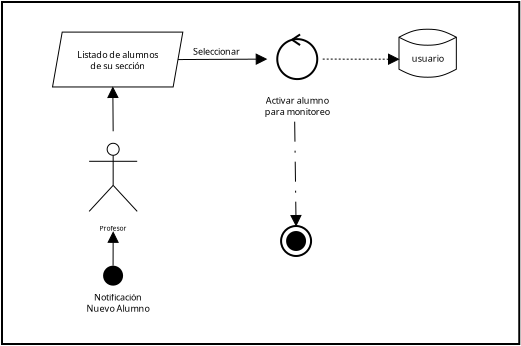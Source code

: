 <?xml version="1.0" encoding="UTF-8"?>
<dia:diagram xmlns:dia="http://www.lysator.liu.se/~alla/dia/">
  <dia:layer name="Fondo" visible="true" active="true">
    <dia:group>
      <dia:object type="Standard - Box" version="0" id="O0">
        <dia:attribute name="obj_pos">
          <dia:point val="0.163,0.167"/>
        </dia:attribute>
        <dia:attribute name="obj_bb">
          <dia:rectangle val="0.113,0.117;26.075,17.317"/>
        </dia:attribute>
        <dia:attribute name="elem_corner">
          <dia:point val="0.163,0.167"/>
        </dia:attribute>
        <dia:attribute name="elem_width">
          <dia:real val="25.863"/>
        </dia:attribute>
        <dia:attribute name="elem_height">
          <dia:real val="17.1"/>
        </dia:attribute>
        <dia:attribute name="show_background">
          <dia:boolean val="true"/>
        </dia:attribute>
      </dia:object>
      <dia:group>
        <dia:object type="UML - Actor" version="0" id="O1">
          <dia:attribute name="obj_pos">
            <dia:point val="5.721,9.144"/>
          </dia:attribute>
          <dia:attribute name="obj_bb">
            <dia:rectangle val="4.421,6.58;7.021,11.709"/>
          </dia:attribute>
          <dia:attribute name="meta">
            <dia:composite type="dict"/>
          </dia:attribute>
          <dia:attribute name="elem_corner">
            <dia:point val="4.471,6.63"/>
          </dia:attribute>
          <dia:attribute name="elem_width">
            <dia:real val="2.5"/>
          </dia:attribute>
          <dia:attribute name="elem_height">
            <dia:real val="5.03"/>
          </dia:attribute>
          <dia:attribute name="line_width">
            <dia:real val="0.05"/>
          </dia:attribute>
          <dia:attribute name="line_colour">
            <dia:color val="#000000"/>
          </dia:attribute>
          <dia:attribute name="fill_colour">
            <dia:color val="#ffffff"/>
          </dia:attribute>
          <dia:attribute name="text">
            <dia:composite type="text">
              <dia:attribute name="string">
                <dia:string>#Profesor#</dia:string>
              </dia:attribute>
              <dia:attribute name="font">
                <dia:font family="sans" style="0" name="Helvetica"/>
              </dia:attribute>
              <dia:attribute name="height">
                <dia:real val="0.423"/>
              </dia:attribute>
              <dia:attribute name="pos">
                <dia:point val="5.721,11.573"/>
              </dia:attribute>
              <dia:attribute name="color">
                <dia:color val="#000000"/>
              </dia:attribute>
              <dia:attribute name="alignment">
                <dia:enum val="1"/>
              </dia:attribute>
            </dia:composite>
          </dia:attribute>
        </dia:object>
        <dia:object type="Flowchart - Parallelogram" version="0" id="O2">
          <dia:attribute name="obj_pos">
            <dia:point val="2.689,1.673"/>
          </dia:attribute>
          <dia:attribute name="obj_bb">
            <dia:rectangle val="2.664,1.648;9.229,4.442"/>
          </dia:attribute>
          <dia:attribute name="elem_corner">
            <dia:point val="2.689,1.673"/>
          </dia:attribute>
          <dia:attribute name="elem_width">
            <dia:real val="6.515"/>
          </dia:attribute>
          <dia:attribute name="elem_height">
            <dia:real val="2.743"/>
          </dia:attribute>
          <dia:attribute name="border_width">
            <dia:real val="0.05"/>
          </dia:attribute>
          <dia:attribute name="show_background">
            <dia:boolean val="true"/>
          </dia:attribute>
          <dia:attribute name="shear_angle">
            <dia:real val="80"/>
          </dia:attribute>
          <dia:attribute name="padding">
            <dia:real val="0.5"/>
          </dia:attribute>
          <dia:attribute name="text">
            <dia:composite type="text">
              <dia:attribute name="string">
                <dia:string>#Listado de alumnos
de su sección#</dia:string>
              </dia:attribute>
              <dia:attribute name="font">
                <dia:font family="sans" style="0" name="Helvetica"/>
              </dia:attribute>
              <dia:attribute name="height">
                <dia:real val="0.564"/>
              </dia:attribute>
              <dia:attribute name="pos">
                <dia:point val="5.946,2.933"/>
              </dia:attribute>
              <dia:attribute name="color">
                <dia:color val="#000000"/>
              </dia:attribute>
              <dia:attribute name="alignment">
                <dia:enum val="1"/>
              </dia:attribute>
            </dia:composite>
          </dia:attribute>
        </dia:object>
        <dia:object type="Standard - Text" version="1" id="O3">
          <dia:attribute name="obj_pos">
            <dia:point val="8.046,6.345"/>
          </dia:attribute>
          <dia:attribute name="obj_bb">
            <dia:rectangle val="8.046,5.705;8.046,6.477"/>
          </dia:attribute>
          <dia:attribute name="text">
            <dia:composite type="text">
              <dia:attribute name="string">
                <dia:string>##</dia:string>
              </dia:attribute>
              <dia:attribute name="font">
                <dia:font family="sans" style="0" name="Helvetica"/>
              </dia:attribute>
              <dia:attribute name="height">
                <dia:real val="0.8"/>
              </dia:attribute>
              <dia:attribute name="pos">
                <dia:point val="8.046,6.345"/>
              </dia:attribute>
              <dia:attribute name="color">
                <dia:color val="#000000"/>
              </dia:attribute>
              <dia:attribute name="alignment">
                <dia:enum val="0"/>
              </dia:attribute>
            </dia:composite>
          </dia:attribute>
          <dia:attribute name="valign">
            <dia:enum val="3"/>
          </dia:attribute>
        </dia:object>
        <dia:object type="Standard - Line" version="0" id="O4">
          <dia:attribute name="obj_pos">
            <dia:point val="5.721,6.63"/>
          </dia:attribute>
          <dia:attribute name="obj_bb">
            <dia:rectangle val="5.418,4.361;5.999,6.655"/>
          </dia:attribute>
          <dia:attribute name="conn_endpoints">
            <dia:point val="5.721,6.63"/>
            <dia:point val="5.704,4.417"/>
          </dia:attribute>
          <dia:attribute name="numcp">
            <dia:int val="1"/>
          </dia:attribute>
          <dia:attribute name="line_width">
            <dia:real val="0.05"/>
          </dia:attribute>
          <dia:attribute name="end_arrow">
            <dia:enum val="3"/>
          </dia:attribute>
          <dia:attribute name="end_arrow_length">
            <dia:real val="0.5"/>
          </dia:attribute>
          <dia:attribute name="end_arrow_width">
            <dia:real val="0.5"/>
          </dia:attribute>
          <dia:connections>
            <dia:connection handle="0" to="O1" connection="1"/>
            <dia:connection handle="1" to="O2" connection="13"/>
          </dia:connections>
        </dia:object>
        <dia:object type="Standard - Line" version="0" id="O5">
          <dia:attribute name="obj_pos">
            <dia:point val="8.962,3.045"/>
          </dia:attribute>
          <dia:attribute name="obj_bb">
            <dia:rectangle val="8.937,2.734;13.453,3.315"/>
          </dia:attribute>
          <dia:attribute name="conn_endpoints">
            <dia:point val="8.962,3.045"/>
            <dia:point val="13.398,3.022"/>
          </dia:attribute>
          <dia:attribute name="numcp">
            <dia:int val="1"/>
          </dia:attribute>
          <dia:attribute name="line_width">
            <dia:real val="0.05"/>
          </dia:attribute>
          <dia:attribute name="end_arrow">
            <dia:enum val="3"/>
          </dia:attribute>
          <dia:attribute name="end_arrow_length">
            <dia:real val="0.5"/>
          </dia:attribute>
          <dia:attribute name="end_arrow_width">
            <dia:real val="0.5"/>
          </dia:attribute>
          <dia:connections>
            <dia:connection handle="0" to="O2" connection="8"/>
            <dia:connection handle="1" to="O8" connection="3"/>
          </dia:connections>
        </dia:object>
        <dia:object type="Standard - Text" version="1" id="O6">
          <dia:attribute name="obj_pos">
            <dia:point val="9.713,2.807"/>
          </dia:attribute>
          <dia:attribute name="obj_bb">
            <dia:rectangle val="9.713,2.355;11.963,2.9"/>
          </dia:attribute>
          <dia:attribute name="text">
            <dia:composite type="text">
              <dia:attribute name="string">
                <dia:string>#Seleccionar#</dia:string>
              </dia:attribute>
              <dia:attribute name="font">
                <dia:font family="sans" style="0" name="Helvetica"/>
              </dia:attribute>
              <dia:attribute name="height">
                <dia:real val="0.564"/>
              </dia:attribute>
              <dia:attribute name="pos">
                <dia:point val="9.713,2.807"/>
              </dia:attribute>
              <dia:attribute name="color">
                <dia:color val="#000000"/>
              </dia:attribute>
              <dia:attribute name="alignment">
                <dia:enum val="0"/>
              </dia:attribute>
            </dia:composite>
          </dia:attribute>
          <dia:attribute name="valign">
            <dia:enum val="3"/>
          </dia:attribute>
        </dia:object>
        <dia:object type="Flowchart - Magnetic Disk" version="1" id="O7">
          <dia:attribute name="obj_pos">
            <dia:point val="20.013,1.528"/>
          </dia:attribute>
          <dia:attribute name="obj_bb">
            <dia:rectangle val="19.988,1.503;22.905,3.953"/>
          </dia:attribute>
          <dia:attribute name="meta">
            <dia:composite type="dict"/>
          </dia:attribute>
          <dia:attribute name="elem_corner">
            <dia:point val="20.013,1.528"/>
          </dia:attribute>
          <dia:attribute name="elem_width">
            <dia:real val="2.867"/>
          </dia:attribute>
          <dia:attribute name="elem_height">
            <dia:real val="2.4"/>
          </dia:attribute>
          <dia:attribute name="line_width">
            <dia:real val="0.05"/>
          </dia:attribute>
          <dia:attribute name="line_colour">
            <dia:color val="#000000"/>
          </dia:attribute>
          <dia:attribute name="fill_colour">
            <dia:color val="#ffffff"/>
          </dia:attribute>
          <dia:attribute name="show_background">
            <dia:boolean val="true"/>
          </dia:attribute>
          <dia:attribute name="line_style">
            <dia:enum val="0"/>
            <dia:real val="1"/>
          </dia:attribute>
          <dia:attribute name="padding">
            <dia:real val="0.1"/>
          </dia:attribute>
          <dia:attribute name="text">
            <dia:composite type="text">
              <dia:attribute name="string">
                <dia:string>#usuario#</dia:string>
              </dia:attribute>
              <dia:attribute name="font">
                <dia:font family="sans" style="0" name="Helvetica"/>
              </dia:attribute>
              <dia:attribute name="height">
                <dia:real val="0.564"/>
              </dia:attribute>
              <dia:attribute name="pos">
                <dia:point val="21.446,3.098"/>
              </dia:attribute>
              <dia:attribute name="color">
                <dia:color val="#000000"/>
              </dia:attribute>
              <dia:attribute name="alignment">
                <dia:enum val="1"/>
              </dia:attribute>
            </dia:composite>
          </dia:attribute>
          <dia:attribute name="flip_horizontal">
            <dia:boolean val="false"/>
          </dia:attribute>
          <dia:attribute name="flip_vertical">
            <dia:boolean val="false"/>
          </dia:attribute>
          <dia:attribute name="subscale">
            <dia:real val="1"/>
          </dia:attribute>
        </dia:object>
        <dia:object type="UML - Classicon" version="0" id="O8">
          <dia:attribute name="obj_pos">
            <dia:point val="14.797,3.022"/>
          </dia:attribute>
          <dia:attribute name="obj_bb">
            <dia:rectangle val="13.146,1.622;16.449,6.15"/>
          </dia:attribute>
          <dia:attribute name="meta">
            <dia:composite type="dict"/>
          </dia:attribute>
          <dia:attribute name="elem_corner">
            <dia:point val="13.146,1.622"/>
          </dia:attribute>
          <dia:attribute name="elem_width">
            <dia:real val="3.302"/>
          </dia:attribute>
          <dia:attribute name="elem_height">
            <dia:real val="4.529"/>
          </dia:attribute>
          <dia:attribute name="line_colour">
            <dia:color val="#000000"/>
          </dia:attribute>
          <dia:attribute name="fill_colour">
            <dia:color val="#ffffff"/>
          </dia:attribute>
          <dia:attribute name="stereotype">
            <dia:enum val="0"/>
          </dia:attribute>
          <dia:attribute name="type">
            <dia:enum val="0"/>
          </dia:attribute>
          <dia:attribute name="is_object">
            <dia:boolean val="false"/>
          </dia:attribute>
          <dia:attribute name="text">
            <dia:composite type="text">
              <dia:attribute name="string">
                <dia:string>#Activar alumno
para monitoreo#</dia:string>
              </dia:attribute>
              <dia:attribute name="font">
                <dia:font family="sans" style="0" name="Helvetica"/>
              </dia:attribute>
              <dia:attribute name="height">
                <dia:real val="0.564"/>
              </dia:attribute>
              <dia:attribute name="pos">
                <dia:point val="14.797,5.224"/>
              </dia:attribute>
              <dia:attribute name="color">
                <dia:color val="#000000"/>
              </dia:attribute>
              <dia:attribute name="alignment">
                <dia:enum val="1"/>
              </dia:attribute>
            </dia:composite>
          </dia:attribute>
        </dia:object>
        <dia:object type="Standard - Line" version="0" id="O9">
          <dia:attribute name="obj_pos">
            <dia:point val="16.198,3.022"/>
          </dia:attribute>
          <dia:attribute name="obj_bb">
            <dia:rectangle val="16.172,2.737;20.069,3.318"/>
          </dia:attribute>
          <dia:attribute name="conn_endpoints">
            <dia:point val="16.198,3.022"/>
            <dia:point val="20.013,3.028"/>
          </dia:attribute>
          <dia:attribute name="numcp">
            <dia:int val="1"/>
          </dia:attribute>
          <dia:attribute name="line_width">
            <dia:real val="0.05"/>
          </dia:attribute>
          <dia:attribute name="line_style">
            <dia:enum val="4"/>
          </dia:attribute>
          <dia:attribute name="end_arrow">
            <dia:enum val="3"/>
          </dia:attribute>
          <dia:attribute name="end_arrow_length">
            <dia:real val="0.5"/>
          </dia:attribute>
          <dia:attribute name="end_arrow_width">
            <dia:real val="0.5"/>
          </dia:attribute>
          <dia:connections>
            <dia:connection handle="0" to="O8" connection="4"/>
            <dia:connection handle="1" to="O7" connection="6"/>
          </dia:connections>
        </dia:object>
        <dia:object type="Standard - Line" version="0" id="O10">
          <dia:attribute name="obj_pos">
            <dia:point val="14.797,6.15"/>
          </dia:attribute>
          <dia:attribute name="obj_bb">
            <dia:rectangle val="14.569,6.125;15.15,11.422"/>
          </dia:attribute>
          <dia:attribute name="conn_endpoints">
            <dia:point val="14.797,6.15"/>
            <dia:point val="14.867,11.367"/>
          </dia:attribute>
          <dia:attribute name="numcp">
            <dia:int val="1"/>
          </dia:attribute>
          <dia:attribute name="line_width">
            <dia:real val="0.05"/>
          </dia:attribute>
          <dia:attribute name="line_style">
            <dia:enum val="2"/>
          </dia:attribute>
          <dia:attribute name="end_arrow">
            <dia:enum val="3"/>
          </dia:attribute>
          <dia:attribute name="end_arrow_length">
            <dia:real val="0.5"/>
          </dia:attribute>
          <dia:attribute name="end_arrow_width">
            <dia:real val="0.5"/>
          </dia:attribute>
          <dia:connections>
            <dia:connection handle="0" to="O8" connection="6"/>
            <dia:connection handle="1" to="O11" connection="1"/>
          </dia:connections>
        </dia:object>
        <dia:object type="UML - State Term" version="0" id="O11">
          <dia:attribute name="obj_pos">
            <dia:point val="14.117,11.367"/>
          </dia:attribute>
          <dia:attribute name="obj_bb">
            <dia:rectangle val="14.067,11.317;15.667,12.917"/>
          </dia:attribute>
          <dia:attribute name="meta">
            <dia:composite type="dict"/>
          </dia:attribute>
          <dia:attribute name="elem_corner">
            <dia:point val="14.117,11.367"/>
          </dia:attribute>
          <dia:attribute name="elem_width">
            <dia:real val="1.5"/>
          </dia:attribute>
          <dia:attribute name="elem_height">
            <dia:real val="1.5"/>
          </dia:attribute>
          <dia:attribute name="line_colour">
            <dia:color val="#000000"/>
          </dia:attribute>
          <dia:attribute name="fill_colour">
            <dia:color val="#ffffff"/>
          </dia:attribute>
          <dia:attribute name="is_final">
            <dia:boolean val="true"/>
          </dia:attribute>
        </dia:object>
        <dia:object type="UML - State Term" version="0" id="O12">
          <dia:attribute name="obj_pos">
            <dia:point val="5.217,13.35"/>
          </dia:attribute>
          <dia:attribute name="obj_bb">
            <dia:rectangle val="5.167,13.3;6.267,14.4"/>
          </dia:attribute>
          <dia:attribute name="meta">
            <dia:composite type="dict"/>
          </dia:attribute>
          <dia:attribute name="elem_corner">
            <dia:point val="5.217,13.35"/>
          </dia:attribute>
          <dia:attribute name="elem_width">
            <dia:real val="1"/>
          </dia:attribute>
          <dia:attribute name="elem_height">
            <dia:real val="1"/>
          </dia:attribute>
          <dia:attribute name="line_colour">
            <dia:color val="#000000"/>
          </dia:attribute>
          <dia:attribute name="fill_colour">
            <dia:color val="#ffffff"/>
          </dia:attribute>
          <dia:attribute name="is_final">
            <dia:boolean val="false"/>
          </dia:attribute>
        </dia:object>
        <dia:object type="Standard - Text" version="1" id="O13">
          <dia:attribute name="obj_pos">
            <dia:point val="5.967,15.096"/>
          </dia:attribute>
          <dia:attribute name="obj_bb">
            <dia:rectangle val="4.512,14.643;7.422,15.753"/>
          </dia:attribute>
          <dia:attribute name="text">
            <dia:composite type="text">
              <dia:attribute name="string">
                <dia:string>#Notificación
Nuevo Alumno#</dia:string>
              </dia:attribute>
              <dia:attribute name="font">
                <dia:font family="sans" style="0" name="Helvetica"/>
              </dia:attribute>
              <dia:attribute name="height">
                <dia:real val="0.564"/>
              </dia:attribute>
              <dia:attribute name="pos">
                <dia:point val="5.967,15.096"/>
              </dia:attribute>
              <dia:attribute name="color">
                <dia:color val="#000000"/>
              </dia:attribute>
              <dia:attribute name="alignment">
                <dia:enum val="1"/>
              </dia:attribute>
            </dia:composite>
          </dia:attribute>
          <dia:attribute name="valign">
            <dia:enum val="3"/>
          </dia:attribute>
        </dia:object>
        <dia:object type="Standard - Line" version="0" id="O14">
          <dia:attribute name="obj_pos">
            <dia:point val="5.717,13.35"/>
          </dia:attribute>
          <dia:attribute name="obj_bb">
            <dia:rectangle val="5.429,11.603;6.01,13.375"/>
          </dia:attribute>
          <dia:attribute name="conn_endpoints">
            <dia:point val="5.717,13.35"/>
            <dia:point val="5.721,11.659"/>
          </dia:attribute>
          <dia:attribute name="numcp">
            <dia:int val="1"/>
          </dia:attribute>
          <dia:attribute name="line_width">
            <dia:real val="0.05"/>
          </dia:attribute>
          <dia:attribute name="end_arrow">
            <dia:enum val="3"/>
          </dia:attribute>
          <dia:attribute name="end_arrow_length">
            <dia:real val="0.5"/>
          </dia:attribute>
          <dia:attribute name="end_arrow_width">
            <dia:real val="0.5"/>
          </dia:attribute>
          <dia:connections>
            <dia:connection handle="0" to="O12" connection="1"/>
            <dia:connection handle="1" to="O1" connection="6"/>
          </dia:connections>
        </dia:object>
      </dia:group>
    </dia:group>
  </dia:layer>
</dia:diagram>
